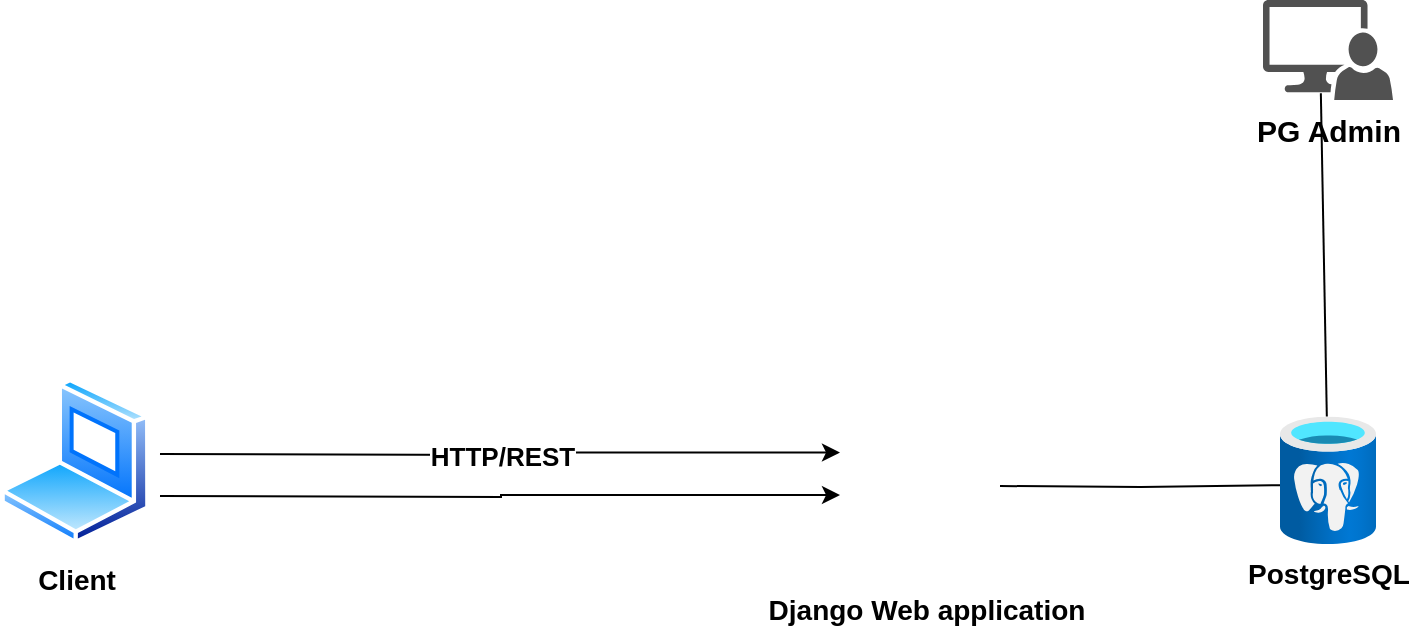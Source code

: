 <mxfile version="17.1.2" type="github">
  <diagram id="SZJP3C46OTXvzqWA6zbM" name="Page-1">
    <mxGraphModel dx="1038" dy="547" grid="1" gridSize="10" guides="1" tooltips="1" connect="1" arrows="1" fold="1" page="1" pageScale="1" pageWidth="850" pageHeight="1100" math="0" shadow="0">
      <root>
        <mxCell id="0" />
        <mxCell id="1" parent="0" />
        <mxCell id="GMbj9UzoKoTQGmTwqN7a-8" style="edgeStyle=orthogonalEdgeStyle;rounded=0;orthogonalLoop=1;jettySize=auto;html=1;entryX=0.008;entryY=0.537;entryDx=0;entryDy=0;entryPerimeter=0;strokeColor=default;endArrow=none;endFill=0;" edge="1" parent="1" target="GMbj9UzoKoTQGmTwqN7a-2">
          <mxGeometry relative="1" as="geometry">
            <mxPoint x="620" y="293" as="sourcePoint" />
          </mxGeometry>
        </mxCell>
        <mxCell id="GMbj9UzoKoTQGmTwqN7a-1" value="&lt;b&gt;&lt;font style=&quot;font-size: 14px&quot;&gt;Django Web application&lt;/font&gt;&lt;/b&gt;" style="shape=image;html=1;verticalAlign=top;verticalLabelPosition=bottom;labelBackgroundColor=#ffffff;imageAspect=0;aspect=fixed;image=https://cdn2.iconfinder.com/data/icons/boxicons-logos/24/bxl-django-128.png" vertex="1" parent="1">
          <mxGeometry x="540" y="255" width="85" height="85" as="geometry" />
        </mxCell>
        <mxCell id="GMbj9UzoKoTQGmTwqN7a-2" value="&lt;b&gt;&lt;font style=&quot;font-size: 14px&quot;&gt;PostgreSQL&lt;/font&gt;&lt;/b&gt;" style="aspect=fixed;html=1;points=[];align=center;image;fontSize=12;image=img/lib/azure2/databases/Azure_Database_PostgreSQL_Server.svg;" vertex="1" parent="1">
          <mxGeometry x="760" y="258.22" width="48" height="64" as="geometry" />
        </mxCell>
        <mxCell id="GMbj9UzoKoTQGmTwqN7a-4" value="&lt;b&gt;&lt;font style=&quot;font-size: 13px&quot;&gt;HTTP/REST&lt;/font&gt;&lt;/b&gt;" style="edgeStyle=orthogonalEdgeStyle;rounded=0;orthogonalLoop=1;jettySize=auto;html=1;entryX=0;entryY=0.25;entryDx=0;entryDy=0;" edge="1" parent="1" target="GMbj9UzoKoTQGmTwqN7a-1">
          <mxGeometry relative="1" as="geometry">
            <mxPoint x="200" y="277" as="sourcePoint" />
          </mxGeometry>
        </mxCell>
        <mxCell id="GMbj9UzoKoTQGmTwqN7a-5" style="edgeStyle=orthogonalEdgeStyle;rounded=0;orthogonalLoop=1;jettySize=auto;html=1;" edge="1" parent="1" target="GMbj9UzoKoTQGmTwqN7a-1">
          <mxGeometry relative="1" as="geometry">
            <mxPoint x="200" y="298" as="sourcePoint" />
          </mxGeometry>
        </mxCell>
        <mxCell id="GMbj9UzoKoTQGmTwqN7a-3" value="&lt;b&gt;&lt;font style=&quot;font-size: 14px&quot;&gt;Client&lt;/font&gt;&lt;/b&gt;" style="aspect=fixed;perimeter=ellipsePerimeter;html=1;align=center;shadow=0;dashed=0;spacingTop=3;image;image=img/lib/active_directory/laptop_client.svg;" vertex="1" parent="1">
          <mxGeometry x="120" y="238.89" width="75" height="83.33" as="geometry" />
        </mxCell>
        <mxCell id="GMbj9UzoKoTQGmTwqN7a-10" style="rounded=0;orthogonalLoop=1;jettySize=auto;html=1;exitX=0.445;exitY=0.932;exitDx=0;exitDy=0;exitPerimeter=0;fontSize=15;endArrow=none;endFill=0;strokeColor=default;" edge="1" parent="1" source="GMbj9UzoKoTQGmTwqN7a-9" target="GMbj9UzoKoTQGmTwqN7a-2">
          <mxGeometry relative="1" as="geometry" />
        </mxCell>
        <mxCell id="GMbj9UzoKoTQGmTwqN7a-9" value="&lt;b&gt;&lt;font style=&quot;font-size: 15px&quot;&gt;PG Admin&lt;/font&gt;&lt;/b&gt;" style="sketch=0;pointerEvents=1;shadow=0;dashed=0;html=1;strokeColor=none;labelPosition=center;verticalLabelPosition=bottom;verticalAlign=top;align=center;fillColor=#515151;shape=mxgraph.mscae.system_center.admin_console;fontSize=13;" vertex="1" parent="1">
          <mxGeometry x="751.5" y="50" width="65" height="50" as="geometry" />
        </mxCell>
      </root>
    </mxGraphModel>
  </diagram>
</mxfile>
